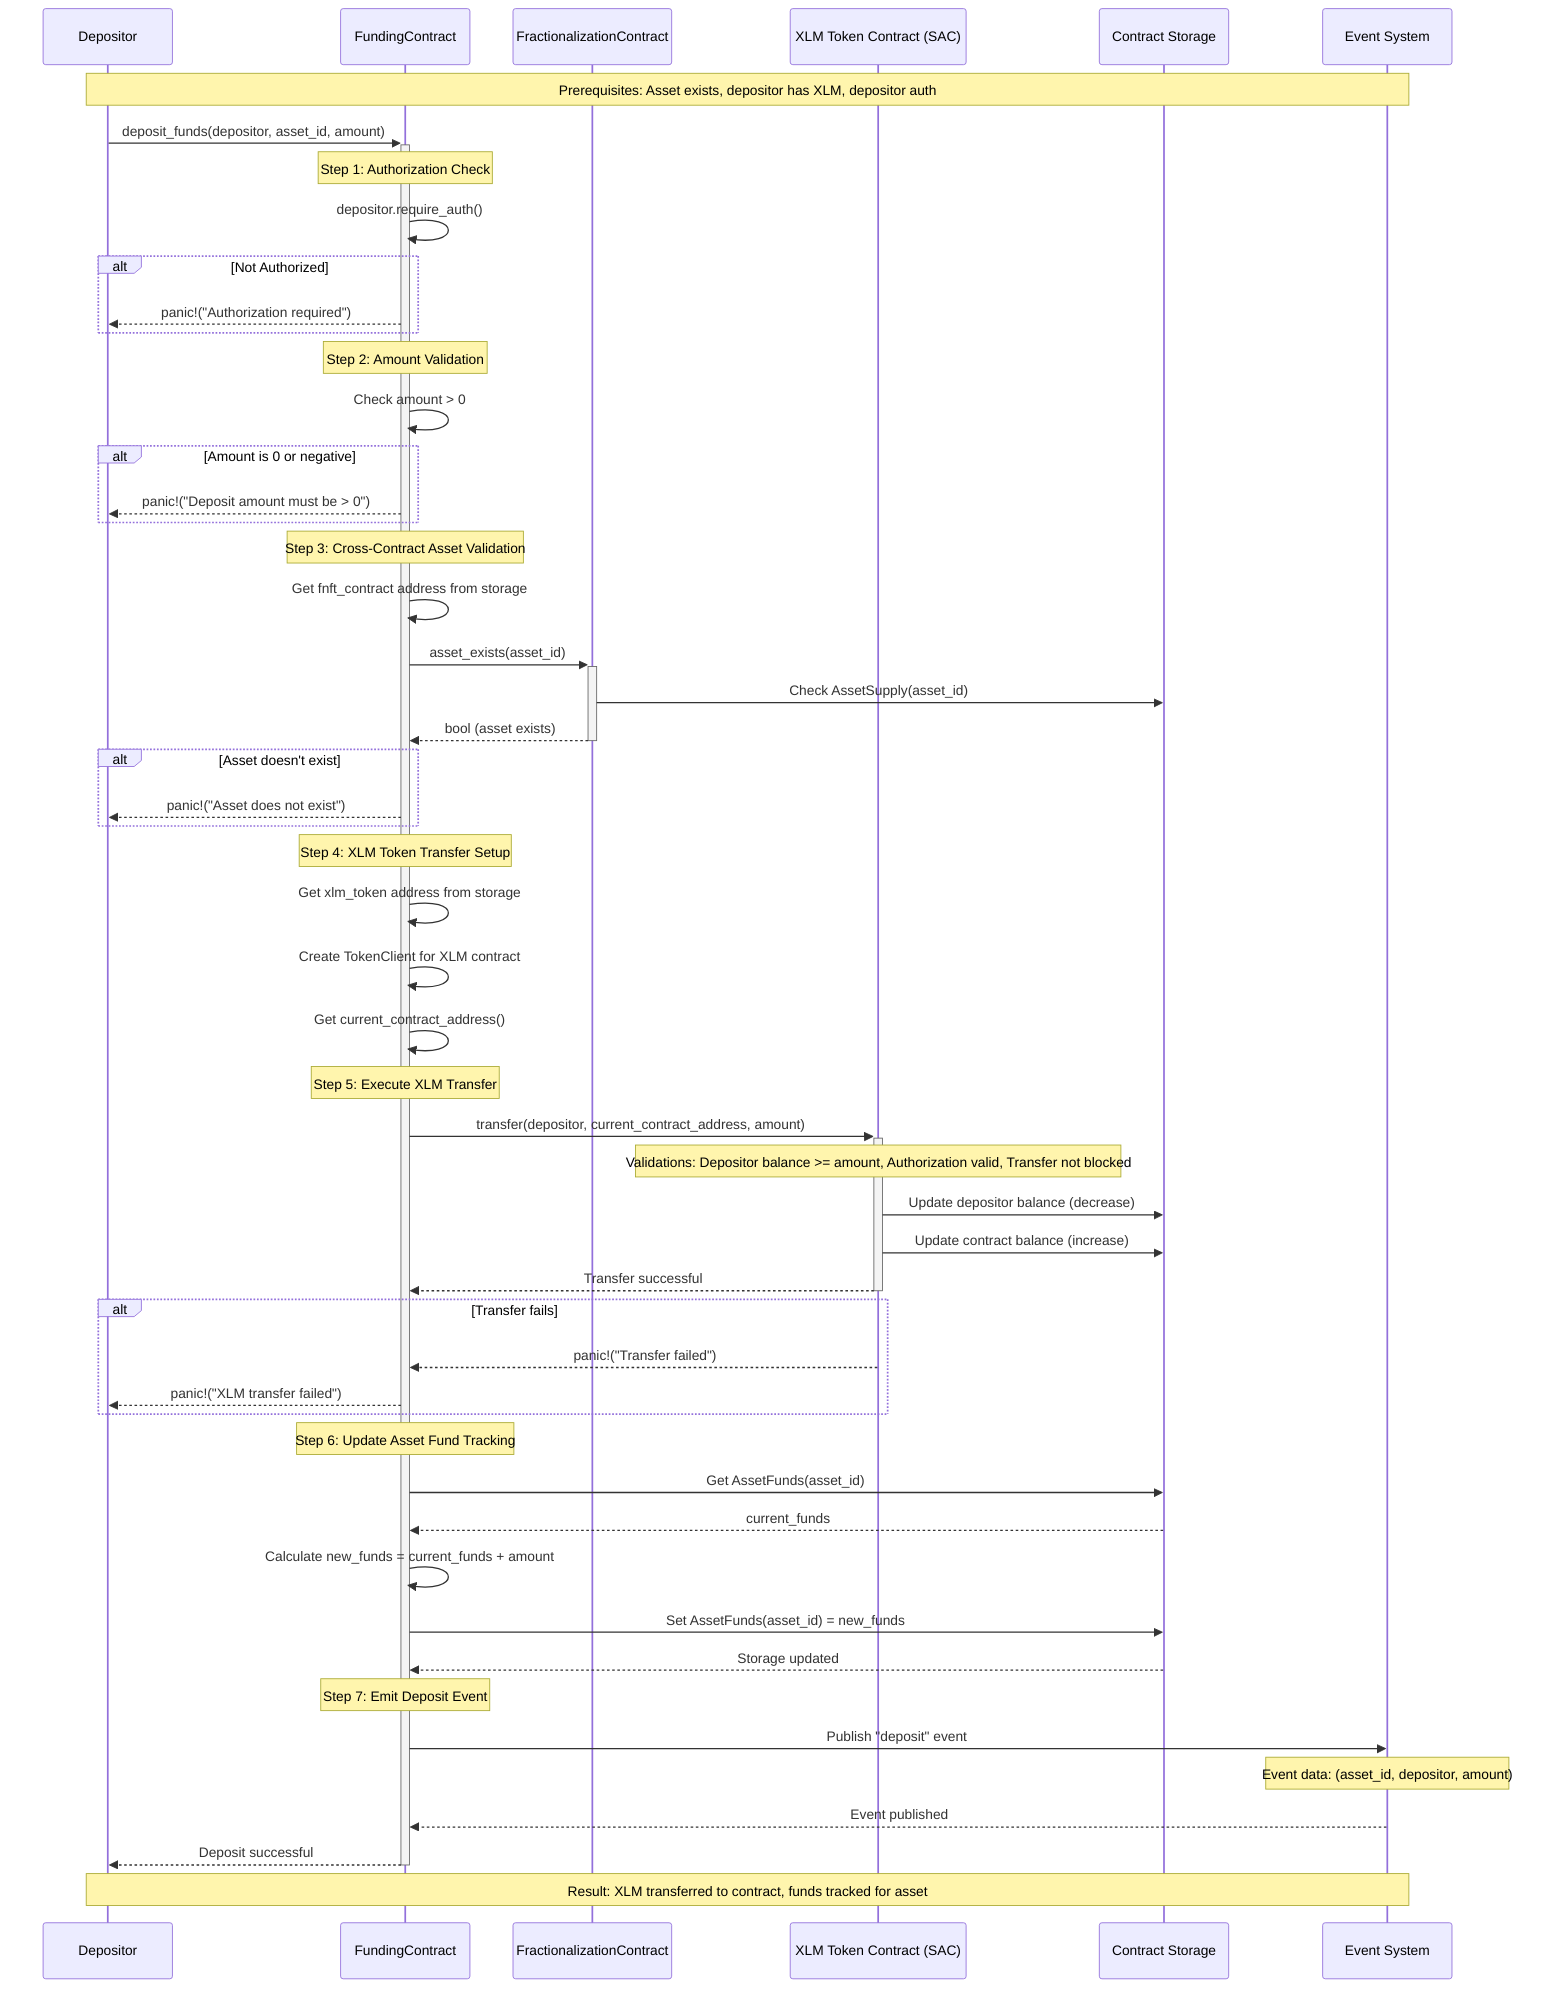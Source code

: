 sequenceDiagram
    participant Depositor as Depositor
    participant FC as FundingContract
    participant FRC as FractionalizationContract
    participant XLM as XLM Token Contract (SAC)
    participant Storage as Contract Storage
    participant Events as Event System

    Note over Depositor, Events: Prerequisites: Asset exists, depositor has XLM, depositor auth

    Depositor->>+FC: deposit_funds(depositor, asset_id, amount)
    
    Note over FC: Step 1: Authorization Check
    FC->>FC: depositor.require_auth()
    alt Not Authorized
        FC-->>Depositor: panic!("Authorization required")
    end

    Note over FC: Step 2: Amount Validation
    FC->>FC: Check amount > 0
    alt Amount is 0 or negative
        FC-->>Depositor: panic!("Deposit amount must be > 0")
    end

    Note over FC: Step 3: Cross-Contract Asset Validation
    FC->>FC: Get fnft_contract address from storage
    FC->>+FRC: asset_exists(asset_id)
    FRC->>Storage: Check AssetSupply(asset_id)
    FRC-->>-FC: bool (asset exists)
    alt Asset doesn't exist
        FC-->>Depositor: panic!("Asset does not exist")
    end

    Note over FC: Step 4: XLM Token Transfer Setup
    FC->>FC: Get xlm_token address from storage
    FC->>FC: Create TokenClient for XLM contract
    FC->>FC: Get current_contract_address()

    Note over FC: Step 5: Execute XLM Transfer
    FC->>+XLM: transfer(depositor, current_contract_address, amount)
    
    Note over XLM: Validations: Depositor balance >= amount, Authorization valid, Transfer not blocked
    
    XLM->>Storage: Update depositor balance (decrease)
    XLM->>Storage: Update contract balance (increase)
    XLM-->>-FC: Transfer successful
    
    alt Transfer fails
        XLM-->>FC: panic!("Transfer failed")
        FC-->>Depositor: panic!("XLM transfer failed")
    end

    Note over FC: Step 6: Update Asset Fund Tracking
    FC->>Storage: Get AssetFunds(asset_id)
    Storage-->>FC: current_funds
    FC->>FC: Calculate new_funds = current_funds + amount
    FC->>Storage: Set AssetFunds(asset_id) = new_funds
    Storage-->>FC: Storage updated

    Note over FC: Step 7: Emit Deposit Event
    FC->>Events: Publish "deposit" event
    Note over Events: Event data: (asset_id, depositor, amount)
    Events-->>FC: Event published

    FC-->>-Depositor: Deposit successful

    Note over Depositor, Events: Result: XLM transferred to contract, funds tracked for asset